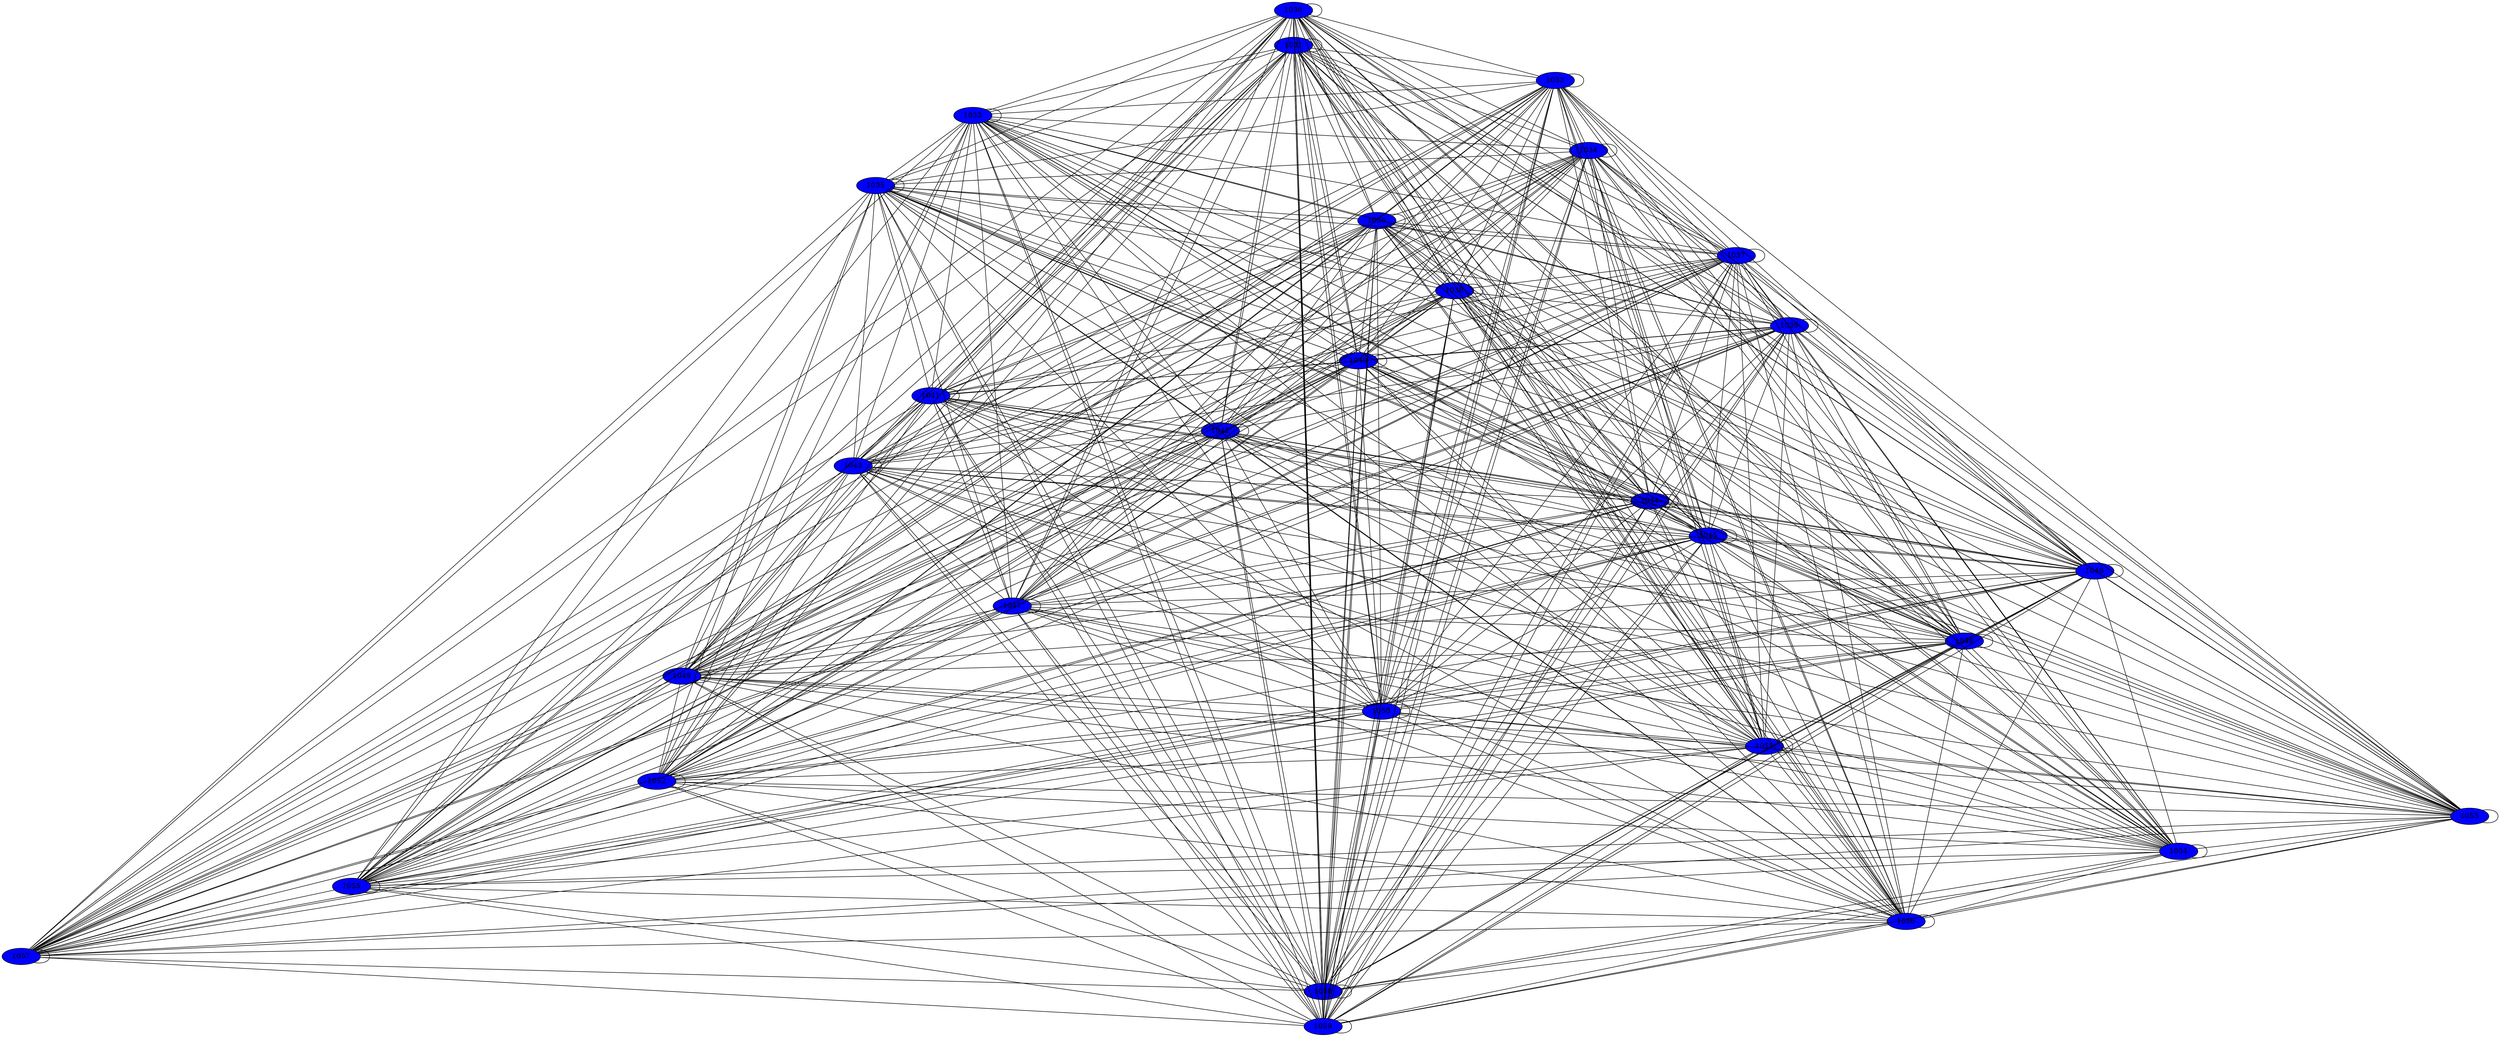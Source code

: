 graph G {
  graph [splines=false overlap=false]
  node  [shape=ellipse, width=0.3, height=0.3]
  1030 [style=filled, fillcolor="blue"];
  1031 [style=filled, fillcolor="blue"];
  1032 [style=filled, fillcolor="blue"];
  1033 [style=filled, fillcolor="blue"];
  1034 [style=filled, fillcolor="blue"];
  1035 [style=filled, fillcolor="blue"];
  1036 [style=filled, fillcolor="blue"];
  1037 [style=filled, fillcolor="blue"];
  1038 [style=filled, fillcolor="blue"];
  1039 [style=filled, fillcolor="blue"];
  1040 [style=filled, fillcolor="blue"];
  1041 [style=filled, fillcolor="blue"];
  1042 [style=filled, fillcolor="blue"];
  1043 [style=filled, fillcolor="blue"];
  1044 [style=filled, fillcolor="blue"];
  1045 [style=filled, fillcolor="blue"];
  1046 [style=filled, fillcolor="blue"];
  1047 [style=filled, fillcolor="blue"];
  1048 [style=filled, fillcolor="blue"];
  1049 [style=filled, fillcolor="blue"];
  1050 [style=filled, fillcolor="blue"];
  1051 [style=filled, fillcolor="blue"];
  1052 [style=filled, fillcolor="blue"];
  1053 [style=filled, fillcolor="blue"];
  1054 [style=filled, fillcolor="blue"];
  1055 [style=filled, fillcolor="blue"];
  1056 [style=filled, fillcolor="blue"];
  1057 [style=filled, fillcolor="blue"];
  1058 [style=filled, fillcolor="blue"];
  1059 [style=filled, fillcolor="blue"];
  1030 -- 1030;
  1030 -- 1031;
  1030 -- 1032;
  1030 -- 1033;
  1030 -- 1034;
  1030 -- 1035;
  1030 -- 1036;
  1030 -- 1037;
  1030 -- 1038;
  1030 -- 1039;
  1030 -- 1040;
  1030 -- 1041;
  1030 -- 1042;
  1030 -- 1043;
  1030 -- 1044;
  1030 -- 1045;
  1030 -- 1046;
  1030 -- 1047;
  1030 -- 1048;
  1030 -- 1049;
  1030 -- 1050;
  1030 -- 1051;
  1030 -- 1052;
  1030 -- 1053;
  1030 -- 1054;
  1030 -- 1055;
  1030 -- 1056;
  1030 -- 1057;
  1030 -- 1058;
  1030 -- 1059;
  1031 -- 1031;
  1031 -- 1032;
  1031 -- 1033;
  1031 -- 1034;
  1031 -- 1035;
  1031 -- 1036;
  1031 -- 1037;
  1031 -- 1038;
  1031 -- 1039;
  1031 -- 1040;
  1031 -- 1041;
  1031 -- 1042;
  1031 -- 1043;
  1031 -- 1044;
  1031 -- 1045;
  1031 -- 1046;
  1031 -- 1047;
  1031 -- 1048;
  1031 -- 1049;
  1031 -- 1050;
  1031 -- 1051;
  1031 -- 1052;
  1031 -- 1053;
  1031 -- 1054;
  1031 -- 1055;
  1031 -- 1056;
  1031 -- 1057;
  1031 -- 1058;
  1031 -- 1059;
  1032 -- 1032;
  1032 -- 1033;
  1032 -- 1034;
  1032 -- 1035;
  1032 -- 1036;
  1032 -- 1037;
  1032 -- 1038;
  1032 -- 1039;
  1032 -- 1040;
  1032 -- 1041;
  1032 -- 1042;
  1032 -- 1043;
  1032 -- 1044;
  1032 -- 1045;
  1032 -- 1046;
  1032 -- 1047;
  1032 -- 1048;
  1032 -- 1049;
  1032 -- 1050;
  1032 -- 1051;
  1032 -- 1052;
  1032 -- 1053;
  1032 -- 1054;
  1032 -- 1055;
  1032 -- 1056;
  1032 -- 1057;
  1032 -- 1058;
  1032 -- 1059;
  1033 -- 1033;
  1033 -- 1034;
  1033 -- 1035;
  1033 -- 1036;
  1033 -- 1037;
  1033 -- 1038;
  1033 -- 1039;
  1033 -- 1040;
  1033 -- 1041;
  1033 -- 1042;
  1033 -- 1043;
  1033 -- 1044;
  1033 -- 1045;
  1033 -- 1046;
  1033 -- 1047;
  1033 -- 1048;
  1033 -- 1049;
  1033 -- 1050;
  1033 -- 1051;
  1033 -- 1052;
  1033 -- 1053;
  1033 -- 1054;
  1033 -- 1055;
  1033 -- 1056;
  1033 -- 1057;
  1033 -- 1058;
  1033 -- 1059;
  1034 -- 1034;
  1034 -- 1035;
  1034 -- 1036;
  1034 -- 1037;
  1034 -- 1038;
  1034 -- 1039;
  1034 -- 1040;
  1034 -- 1041;
  1034 -- 1042;
  1034 -- 1043;
  1034 -- 1044;
  1034 -- 1045;
  1034 -- 1046;
  1034 -- 1047;
  1034 -- 1048;
  1034 -- 1049;
  1034 -- 1050;
  1034 -- 1051;
  1034 -- 1052;
  1034 -- 1053;
  1034 -- 1054;
  1034 -- 1055;
  1034 -- 1056;
  1034 -- 1057;
  1034 -- 1058;
  1034 -- 1059;
  1035 -- 1035;
  1035 -- 1036;
  1035 -- 1037;
  1035 -- 1038;
  1035 -- 1039;
  1035 -- 1040;
  1035 -- 1041;
  1035 -- 1042;
  1035 -- 1043;
  1035 -- 1044;
  1035 -- 1045;
  1035 -- 1046;
  1035 -- 1047;
  1035 -- 1048;
  1035 -- 1049;
  1035 -- 1050;
  1035 -- 1051;
  1035 -- 1052;
  1035 -- 1053;
  1035 -- 1054;
  1035 -- 1055;
  1035 -- 1056;
  1035 -- 1057;
  1035 -- 1058;
  1035 -- 1059;
  1036 -- 1036;
  1036 -- 1037;
  1036 -- 1038;
  1036 -- 1039;
  1036 -- 1040;
  1036 -- 1041;
  1036 -- 1042;
  1036 -- 1043;
  1036 -- 1044;
  1036 -- 1045;
  1036 -- 1046;
  1036 -- 1047;
  1036 -- 1048;
  1036 -- 1049;
  1036 -- 1050;
  1036 -- 1051;
  1036 -- 1052;
  1036 -- 1053;
  1036 -- 1054;
  1036 -- 1055;
  1036 -- 1056;
  1036 -- 1057;
  1036 -- 1058;
  1036 -- 1059;
  1037 -- 1037;
  1037 -- 1038;
  1037 -- 1039;
  1037 -- 1040;
  1037 -- 1041;
  1037 -- 1042;
  1037 -- 1043;
  1037 -- 1044;
  1037 -- 1045;
  1037 -- 1046;
  1037 -- 1047;
  1037 -- 1048;
  1037 -- 1049;
  1037 -- 1050;
  1037 -- 1051;
  1037 -- 1052;
  1037 -- 1053;
  1037 -- 1054;
  1037 -- 1055;
  1037 -- 1056;
  1037 -- 1057;
  1037 -- 1058;
  1037 -- 1059;
  1038 -- 1038;
  1038 -- 1039;
  1038 -- 1040;
  1038 -- 1041;
  1038 -- 1042;
  1038 -- 1043;
  1038 -- 1044;
  1038 -- 1045;
  1038 -- 1046;
  1038 -- 1047;
  1038 -- 1048;
  1038 -- 1049;
  1038 -- 1050;
  1038 -- 1051;
  1038 -- 1052;
  1038 -- 1053;
  1038 -- 1054;
  1038 -- 1055;
  1038 -- 1056;
  1038 -- 1057;
  1038 -- 1058;
  1038 -- 1059;
  1039 -- 1039;
  1039 -- 1040;
  1039 -- 1041;
  1039 -- 1042;
  1039 -- 1043;
  1039 -- 1044;
  1039 -- 1045;
  1039 -- 1046;
  1039 -- 1047;
  1039 -- 1048;
  1039 -- 1049;
  1039 -- 1050;
  1039 -- 1051;
  1039 -- 1052;
  1039 -- 1053;
  1039 -- 1054;
  1039 -- 1055;
  1039 -- 1056;
  1039 -- 1057;
  1039 -- 1058;
  1039 -- 1059;
  1040 -- 1040;
  1040 -- 1041;
  1040 -- 1042;
  1040 -- 1043;
  1040 -- 1044;
  1040 -- 1045;
  1040 -- 1046;
  1040 -- 1047;
  1040 -- 1048;
  1040 -- 1049;
  1040 -- 1050;
  1040 -- 1051;
  1040 -- 1052;
  1040 -- 1053;
  1040 -- 1054;
  1040 -- 1055;
  1040 -- 1056;
  1040 -- 1057;
  1040 -- 1058;
  1040 -- 1059;
  1041 -- 1041;
  1041 -- 1042;
  1041 -- 1043;
  1041 -- 1044;
  1041 -- 1045;
  1041 -- 1046;
  1041 -- 1047;
  1041 -- 1048;
  1041 -- 1049;
  1041 -- 1050;
  1041 -- 1051;
  1041 -- 1052;
  1041 -- 1053;
  1041 -- 1054;
  1041 -- 1055;
  1041 -- 1056;
  1041 -- 1057;
  1041 -- 1058;
  1041 -- 1059;
  1042 -- 1042;
  1042 -- 1043;
  1042 -- 1044;
  1042 -- 1045;
  1042 -- 1046;
  1042 -- 1047;
  1042 -- 1048;
  1042 -- 1049;
  1042 -- 1050;
  1042 -- 1051;
  1042 -- 1052;
  1042 -- 1053;
  1042 -- 1054;
  1042 -- 1055;
  1042 -- 1056;
  1042 -- 1057;
  1042 -- 1058;
  1042 -- 1059;
  1043 -- 1043;
  1043 -- 1044;
  1043 -- 1045;
  1043 -- 1046;
  1043 -- 1047;
  1043 -- 1048;
  1043 -- 1049;
  1043 -- 1050;
  1043 -- 1051;
  1043 -- 1052;
  1043 -- 1053;
  1043 -- 1054;
  1043 -- 1055;
  1043 -- 1056;
  1043 -- 1057;
  1043 -- 1058;
  1043 -- 1059;
  1044 -- 1044;
  1044 -- 1045;
  1044 -- 1046;
  1044 -- 1047;
  1044 -- 1048;
  1044 -- 1049;
  1044 -- 1050;
  1044 -- 1051;
  1044 -- 1052;
  1044 -- 1053;
  1044 -- 1054;
  1044 -- 1055;
  1044 -- 1056;
  1044 -- 1057;
  1044 -- 1058;
  1044 -- 1059;
  1045 -- 1045;
  1045 -- 1046;
  1045 -- 1047;
  1045 -- 1048;
  1045 -- 1049;
  1045 -- 1050;
  1045 -- 1051;
  1045 -- 1052;
  1045 -- 1053;
  1045 -- 1054;
  1045 -- 1055;
  1045 -- 1056;
  1045 -- 1057;
  1045 -- 1058;
  1045 -- 1059;
  1046 -- 1046;
  1046 -- 1047;
  1046 -- 1048;
  1046 -- 1049;
  1046 -- 1050;
  1046 -- 1051;
  1046 -- 1052;
  1046 -- 1053;
  1046 -- 1054;
  1046 -- 1055;
  1046 -- 1056;
  1046 -- 1057;
  1046 -- 1058;
  1046 -- 1059;
  1047 -- 1047;
  1047 -- 1048;
  1047 -- 1049;
  1047 -- 1050;
  1047 -- 1051;
  1047 -- 1052;
  1047 -- 1053;
  1047 -- 1054;
  1047 -- 1055;
  1047 -- 1056;
  1047 -- 1057;
  1047 -- 1058;
  1047 -- 1059;
  1048 -- 1048;
  1048 -- 1049;
  1048 -- 1050;
  1048 -- 1051;
  1048 -- 1052;
  1048 -- 1053;
  1048 -- 1054;
  1048 -- 1055;
  1048 -- 1056;
  1048 -- 1057;
  1048 -- 1058;
  1048 -- 1059;
  1049 -- 1049;
  1049 -- 1050;
  1049 -- 1051;
  1049 -- 1052;
  1049 -- 1053;
  1049 -- 1054;
  1049 -- 1055;
  1049 -- 1056;
  1049 -- 1057;
  1049 -- 1058;
  1049 -- 1059;
  1050 -- 1050;
  1050 -- 1051;
  1050 -- 1052;
  1050 -- 1053;
  1050 -- 1054;
  1050 -- 1055;
  1050 -- 1056;
  1050 -- 1057;
  1050 -- 1058;
  1050 -- 1059;
  1051 -- 1051;
  1051 -- 1052;
  1051 -- 1053;
  1051 -- 1054;
  1051 -- 1055;
  1051 -- 1056;
  1051 -- 1057;
  1051 -- 1058;
  1051 -- 1059;
  1052 -- 1052;
  1052 -- 1053;
  1052 -- 1054;
  1052 -- 1055;
  1052 -- 1056;
  1052 -- 1057;
  1052 -- 1058;
  1052 -- 1059;
  1053 -- 1053;
  1053 -- 1054;
  1053 -- 1055;
  1053 -- 1056;
  1053 -- 1057;
  1053 -- 1058;
  1053 -- 1059;
  1054 -- 1054;
  1054 -- 1055;
  1054 -- 1056;
  1054 -- 1057;
  1054 -- 1058;
  1054 -- 1059;
  1055 -- 1055;
  1055 -- 1056;
  1055 -- 1057;
  1055 -- 1058;
  1055 -- 1059;
  1056 -- 1056;
  1056 -- 1057;
  1056 -- 1058;
  1056 -- 1059;
  1057 -- 1057;
  1057 -- 1058;
  1057 -- 1059;
  1058 -- 1058;
  1058 -- 1059;
  1059 -- 1059;
}
